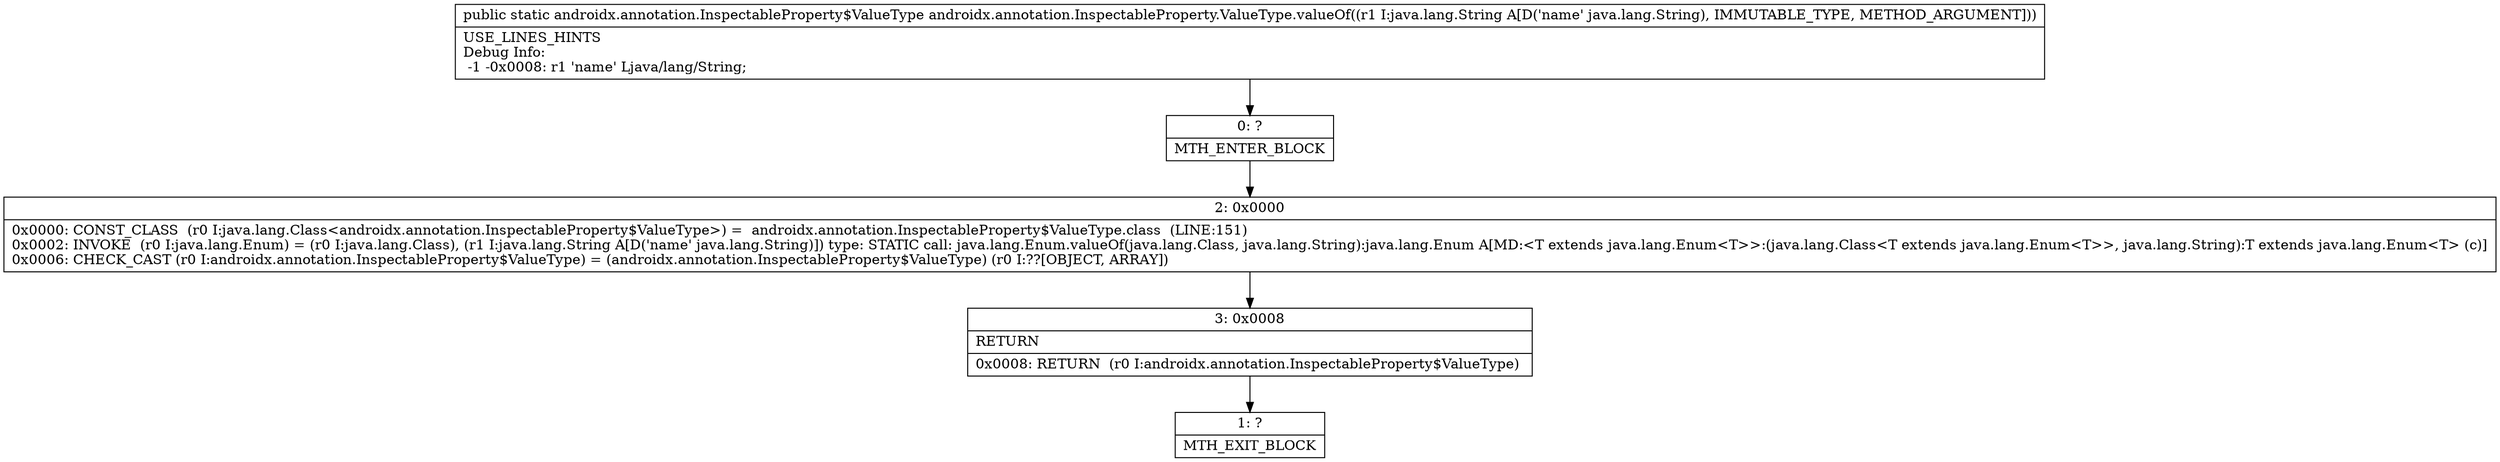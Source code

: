 digraph "CFG forandroidx.annotation.InspectableProperty.ValueType.valueOf(Ljava\/lang\/String;)Landroidx\/annotation\/InspectableProperty$ValueType;" {
Node_0 [shape=record,label="{0\:\ ?|MTH_ENTER_BLOCK\l}"];
Node_2 [shape=record,label="{2\:\ 0x0000|0x0000: CONST_CLASS  (r0 I:java.lang.Class\<androidx.annotation.InspectableProperty$ValueType\>) =  androidx.annotation.InspectableProperty$ValueType.class  (LINE:151)\l0x0002: INVOKE  (r0 I:java.lang.Enum) = (r0 I:java.lang.Class), (r1 I:java.lang.String A[D('name' java.lang.String)]) type: STATIC call: java.lang.Enum.valueOf(java.lang.Class, java.lang.String):java.lang.Enum A[MD:\<T extends java.lang.Enum\<T\>\>:(java.lang.Class\<T extends java.lang.Enum\<T\>\>, java.lang.String):T extends java.lang.Enum\<T\> (c)]\l0x0006: CHECK_CAST (r0 I:androidx.annotation.InspectableProperty$ValueType) = (androidx.annotation.InspectableProperty$ValueType) (r0 I:??[OBJECT, ARRAY]) \l}"];
Node_3 [shape=record,label="{3\:\ 0x0008|RETURN\l|0x0008: RETURN  (r0 I:androidx.annotation.InspectableProperty$ValueType) \l}"];
Node_1 [shape=record,label="{1\:\ ?|MTH_EXIT_BLOCK\l}"];
MethodNode[shape=record,label="{public static androidx.annotation.InspectableProperty$ValueType androidx.annotation.InspectableProperty.ValueType.valueOf((r1 I:java.lang.String A[D('name' java.lang.String), IMMUTABLE_TYPE, METHOD_ARGUMENT]))  | USE_LINES_HINTS\lDebug Info:\l  \-1 \-0x0008: r1 'name' Ljava\/lang\/String;\l}"];
MethodNode -> Node_0;Node_0 -> Node_2;
Node_2 -> Node_3;
Node_3 -> Node_1;
}

